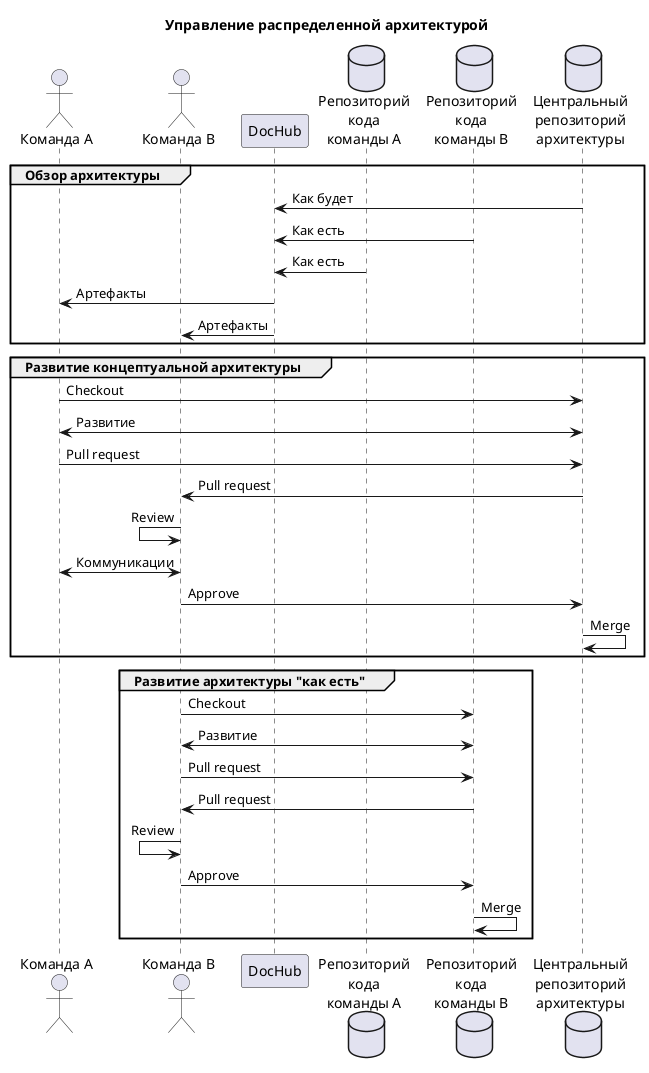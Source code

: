@startuml
title Управление распределенной архитектурой
actor "Команда А" as team_a
actor "Команда B" as team_b
participant "DocHub" as dochub
database "Репозиторий\nкода\nкоманды A" as repo_a
database "Репозиторий\nкода\nкоманды B" as repo_b
database "Центральный\nрепозиторий\nархитектуры" as repo_main
group Обзор архитектуры
    dochub <- repo_main: Как будет
    dochub <- repo_b: Как есть
    dochub <- repo_a: Как есть
    team_a <- dochub: Артефакты
    team_b <- dochub: Артефакты
end

group Развитие концептуальной архитектуры
    team_a -> repo_main: Checkout
    team_a <-> repo_main: Развитие
    team_a -> repo_main: Pull request
    team_b <- repo_main: Pull request
    team_b <- team_b: Review
    team_a <-> team_b: Коммуникации
    team_b -> repo_main: Approve
    repo_main -> repo_main: Merge
end

group Развитие архитектуры "как есть"
    team_b -> repo_b: Checkout
    team_b <-> repo_b: Развитие
    team_b -> repo_b: Pull request
    team_b <- repo_b: Pull request
    team_b <- team_b: Review
    team_b -> repo_b: Approve
    repo_b -> repo_b: Merge
end

@enduml
